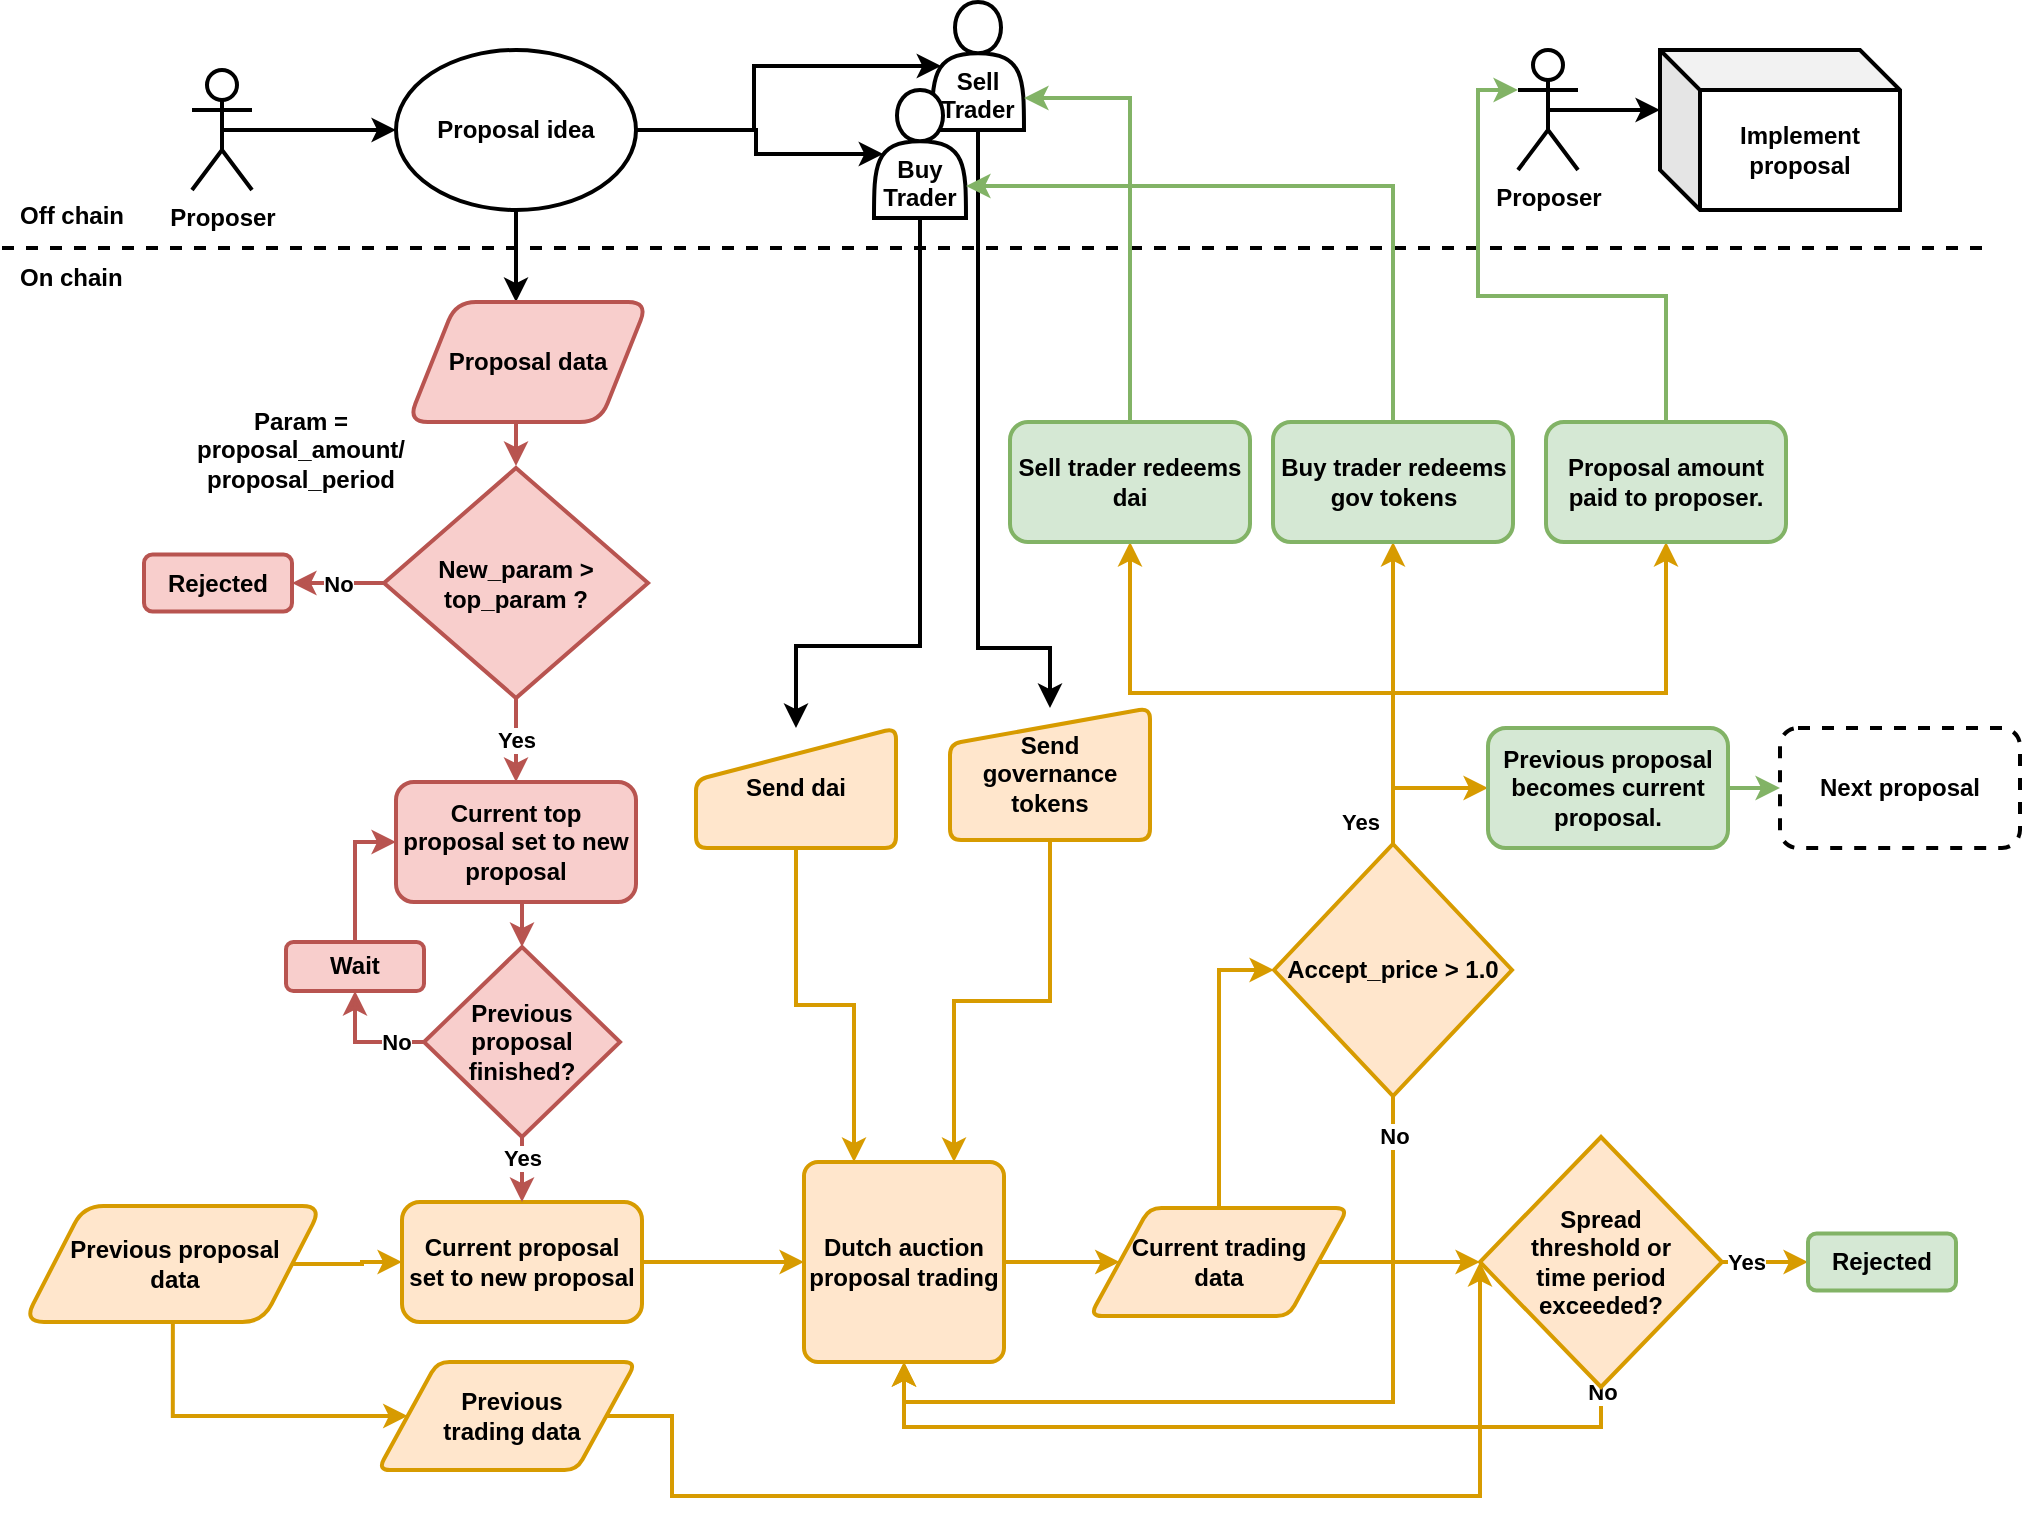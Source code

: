 <mxfile version="12.5.5" type="device"><diagram id="1dLwy39skkXHjC612tYX" name="Page-1"><mxGraphModel dx="1438" dy="584" grid="0" gridSize="10" guides="1" tooltips="1" connect="1" arrows="1" fold="1" page="0" pageScale="1" pageWidth="1100" pageHeight="850" math="0" shadow="0"><root><mxCell id="0"/><mxCell id="1" parent="0"/><mxCell id="cjZaYf4s0NWeWpXHnjf9-36" value="" style="edgeStyle=orthogonalEdgeStyle;rounded=0;orthogonalLoop=1;jettySize=auto;html=1;strokeWidth=2;fontStyle=1;fontFamily=Helvetica;fillColor=#ffe6cc;strokeColor=#d79b00;exitX=1;exitY=0.5;exitDx=0;exitDy=0;" parent="1" source="D7bGIi8rdhHGyxZdiKjN-3" target="cjZaYf4s0NWeWpXHnjf9-35" edge="1"><mxGeometry relative="1" as="geometry"><mxPoint x="98.0" y="773" as="sourcePoint"/></mxGeometry></mxCell><mxCell id="cjZaYf4s0NWeWpXHnjf9-91" style="edgeStyle=orthogonalEdgeStyle;rounded=0;orthogonalLoop=1;jettySize=auto;html=1;exitX=0.5;exitY=1;exitDx=0;exitDy=0;entryX=0;entryY=0.5;entryDx=0;entryDy=0;strokeWidth=2;fontStyle=1;fontFamily=Helvetica;fillColor=#ffe6cc;strokeColor=#d79b00;" parent="1" target="cjZaYf4s0NWeWpXHnjf9-90" edge="1"><mxGeometry relative="1" as="geometry"><mxPoint x="84.4" y="857.4" as="targetPoint"/><Array as="points"><mxPoint x="38" y="850"/></Array><mxPoint x="38.429" y="803.143" as="sourcePoint"/></mxGeometry></mxCell><mxCell id="cjZaYf4s0NWeWpXHnjf9-41" style="edgeStyle=orthogonalEdgeStyle;rounded=0;orthogonalLoop=1;jettySize=auto;html=1;exitX=1;exitY=0.5;exitDx=0;exitDy=0;entryX=0;entryY=0.5;entryDx=0;entryDy=0;strokeWidth=2;fontStyle=1;fontFamily=Helvetica;fillColor=#ffe6cc;strokeColor=#d79b00;" parent="1" source="cjZaYf4s0NWeWpXHnjf9-35" target="cjZaYf4s0NWeWpXHnjf9-40" edge="1"><mxGeometry relative="1" as="geometry"/></mxCell><mxCell id="cjZaYf4s0NWeWpXHnjf9-35" value="Current proposal set to new proposal" style="rounded=1;whiteSpace=wrap;html=1;strokeWidth=2;fontStyle=1;fontFamily=Helvetica;fillColor=#ffe6cc;strokeColor=#d79b00;" parent="1" vertex="1"><mxGeometry x="153" y="743" width="120" height="60" as="geometry"/></mxCell><mxCell id="cjZaYf4s0NWeWpXHnjf9-33" style="edgeStyle=orthogonalEdgeStyle;rounded=0;orthogonalLoop=1;jettySize=auto;html=1;exitX=0.5;exitY=1;exitDx=0;exitDy=0;entryX=0.5;entryY=0;entryDx=0;entryDy=0;strokeWidth=2;fontStyle=1;fontFamily=Helvetica;fillColor=#f8cecc;strokeColor=#b85450;" parent="1" source="cjZaYf4s0NWeWpXHnjf9-1" target="cjZaYf4s0NWeWpXHnjf9-31" edge="1"><mxGeometry relative="1" as="geometry"/></mxCell><mxCell id="cjZaYf4s0NWeWpXHnjf9-1" value="Current top proposal set to new proposal" style="rounded=1;whiteSpace=wrap;html=1;strokeWidth=2;fontStyle=1;fontFamily=Helvetica;fillColor=#f8cecc;strokeColor=#b85450;" parent="1" vertex="1"><mxGeometry x="150" y="533" width="120" height="60" as="geometry"/></mxCell><mxCell id="cjZaYf4s0NWeWpXHnjf9-21" style="edgeStyle=orthogonalEdgeStyle;rounded=0;orthogonalLoop=1;jettySize=auto;html=1;exitX=0.5;exitY=0.5;exitDx=0;exitDy=0;exitPerimeter=0;entryX=0;entryY=0.5;entryDx=0;entryDy=0;strokeWidth=2;fontStyle=1;fontFamily=Helvetica;" parent="1" source="cjZaYf4s0NWeWpXHnjf9-2" target="cjZaYf4s0NWeWpXHnjf9-17" edge="1"><mxGeometry relative="1" as="geometry"/></mxCell><mxCell id="cjZaYf4s0NWeWpXHnjf9-2" value="Proposer" style="shape=umlActor;verticalLabelPosition=bottom;labelBackgroundColor=#ffffff;verticalAlign=top;html=1;outlineConnect=0;strokeWidth=2;fontStyle=1;fontFamily=Helvetica;" parent="1" vertex="1"><mxGeometry x="48" y="177" width="30" height="60" as="geometry"/></mxCell><mxCell id="cjZaYf4s0NWeWpXHnjf9-4" value="" style="line;strokeWidth=2;fillColor=none;align=left;verticalAlign=middle;spacingTop=-1;spacingLeft=3;spacingRight=3;rotatable=0;labelPosition=right;points=[];portConstraint=eastwest;fontSize=12;dashed=1;fontStyle=1;fontFamily=Helvetica;" parent="1" vertex="1"><mxGeometry x="-47" y="262" width="991" height="8" as="geometry"/></mxCell><mxCell id="cjZaYf4s0NWeWpXHnjf9-9" value="Off chain" style="text;strokeColor=none;fillColor=none;spacingLeft=4;spacingRight=4;overflow=hidden;rotatable=0;points=[[0,0.5],[1,0.5]];portConstraint=eastwest;fontSize=12;dashed=1;strokeWidth=2;fontStyle=1;fontFamily=Helvetica;" parent="1" vertex="1"><mxGeometry x="-44" y="236" width="70" height="26" as="geometry"/></mxCell><mxCell id="cjZaYf4s0NWeWpXHnjf9-11" value="On chain&#10;" style="text;strokeColor=none;fillColor=none;spacingLeft=4;spacingRight=4;overflow=hidden;rotatable=0;points=[[0,0.5],[1,0.5]];portConstraint=eastwest;fontSize=12;dashed=1;strokeWidth=2;fontStyle=1;fontFamily=Helvetica;" parent="1" vertex="1"><mxGeometry x="-44" y="267" width="70" height="26" as="geometry"/></mxCell><mxCell id="cjZaYf4s0NWeWpXHnjf9-48" style="edgeStyle=orthogonalEdgeStyle;rounded=0;orthogonalLoop=1;jettySize=auto;html=1;exitX=0.5;exitY=1;exitDx=0;exitDy=0;strokeWidth=2;fontStyle=1;fontFamily=Helvetica;entryX=0.5;entryY=0;entryDx=0;entryDy=0;" parent="1" source="cjZaYf4s0NWeWpXHnjf9-12" target="cjZaYf4s0NWeWpXHnjf9-46" edge="1"><mxGeometry relative="1" as="geometry"><Array as="points"><mxPoint x="441" y="466"/><mxPoint x="477" y="466"/></Array></mxGeometry></mxCell><mxCell id="cjZaYf4s0NWeWpXHnjf9-12" value="&lt;br&gt;&lt;br&gt;Sell Trader" style="shape=actor;whiteSpace=wrap;html=1;strokeWidth=2;fontStyle=1;fontFamily=Helvetica;" parent="1" vertex="1"><mxGeometry x="418" y="143" width="46" height="64" as="geometry"/></mxCell><mxCell id="cjZaYf4s0NWeWpXHnjf9-47" style="edgeStyle=orthogonalEdgeStyle;rounded=0;orthogonalLoop=1;jettySize=auto;html=1;exitX=0.5;exitY=1;exitDx=0;exitDy=0;entryX=0.5;entryY=0;entryDx=0;entryDy=0;strokeWidth=2;fontStyle=1;fontFamily=Helvetica;" parent="1" source="cjZaYf4s0NWeWpXHnjf9-14" target="cjZaYf4s0NWeWpXHnjf9-45" edge="1"><mxGeometry relative="1" as="geometry"><Array as="points"><mxPoint x="412" y="465"/><mxPoint x="350" y="465"/></Array></mxGeometry></mxCell><mxCell id="cjZaYf4s0NWeWpXHnjf9-14" value="&lt;br&gt;&lt;br&gt;Buy Trader" style="shape=actor;whiteSpace=wrap;html=1;strokeWidth=2;fontStyle=1;fontFamily=Helvetica;" parent="1" vertex="1"><mxGeometry x="389" y="187" width="46" height="64" as="geometry"/></mxCell><mxCell id="cjZaYf4s0NWeWpXHnjf9-27" value="No" style="edgeStyle=orthogonalEdgeStyle;rounded=0;orthogonalLoop=1;jettySize=auto;html=1;exitX=0;exitY=0.5;exitDx=0;exitDy=0;entryX=1;entryY=0.5;entryDx=0;entryDy=0;strokeWidth=2;fontStyle=1;fontFamily=Helvetica;fillColor=#f8cecc;strokeColor=#b85450;" parent="1" source="cjZaYf4s0NWeWpXHnjf9-16" target="cjZaYf4s0NWeWpXHnjf9-30" edge="1"><mxGeometry relative="1" as="geometry"><mxPoint x="57.2" y="434" as="targetPoint"/></mxGeometry></mxCell><mxCell id="cjZaYf4s0NWeWpXHnjf9-28" value="Yes" style="edgeStyle=orthogonalEdgeStyle;rounded=0;orthogonalLoop=1;jettySize=auto;html=1;exitX=0.5;exitY=1;exitDx=0;exitDy=0;entryX=0.5;entryY=0;entryDx=0;entryDy=0;strokeWidth=2;fontStyle=1;fontFamily=Helvetica;fillColor=#f8cecc;strokeColor=#b85450;" parent="1" source="cjZaYf4s0NWeWpXHnjf9-16" target="cjZaYf4s0NWeWpXHnjf9-1" edge="1"><mxGeometry relative="1" as="geometry"/></mxCell><mxCell id="cjZaYf4s0NWeWpXHnjf9-16" value="New_param &amp;gt; top_param ?" style="rhombus;whiteSpace=wrap;html=1;strokeWidth=2;fontStyle=1;fontFamily=Helvetica;fillColor=#f8cecc;strokeColor=#b85450;" parent="1" vertex="1"><mxGeometry x="144" y="376" width="132" height="115" as="geometry"/></mxCell><mxCell id="cjZaYf4s0NWeWpXHnjf9-19" style="edgeStyle=orthogonalEdgeStyle;rounded=0;orthogonalLoop=1;jettySize=auto;html=1;exitX=1;exitY=0.5;exitDx=0;exitDy=0;entryX=0.1;entryY=0.5;entryDx=0;entryDy=0;entryPerimeter=0;strokeWidth=2;fontStyle=1;fontFamily=Helvetica;" parent="1" source="cjZaYf4s0NWeWpXHnjf9-17" target="cjZaYf4s0NWeWpXHnjf9-12" edge="1"><mxGeometry relative="1" as="geometry"><Array as="points"><mxPoint x="329" y="207"/><mxPoint x="329" y="175"/></Array></mxGeometry></mxCell><mxCell id="cjZaYf4s0NWeWpXHnjf9-20" style="edgeStyle=orthogonalEdgeStyle;rounded=0;orthogonalLoop=1;jettySize=auto;html=1;exitX=1;exitY=0.5;exitDx=0;exitDy=0;entryX=0.1;entryY=0.5;entryDx=0;entryDy=0;entryPerimeter=0;strokeWidth=2;fontStyle=1;fontFamily=Helvetica;" parent="1" source="cjZaYf4s0NWeWpXHnjf9-17" target="cjZaYf4s0NWeWpXHnjf9-14" edge="1"><mxGeometry relative="1" as="geometry"><Array as="points"><mxPoint x="330" y="207"/><mxPoint x="330" y="219"/></Array></mxGeometry></mxCell><mxCell id="cjZaYf4s0NWeWpXHnjf9-24" style="edgeStyle=orthogonalEdgeStyle;rounded=0;orthogonalLoop=1;jettySize=auto;html=1;exitX=0.5;exitY=1;exitDx=0;exitDy=0;entryX=0.5;entryY=0;entryDx=0;entryDy=0;strokeWidth=2;fontStyle=1;fontFamily=Helvetica;" parent="1" source="cjZaYf4s0NWeWpXHnjf9-17" edge="1"><mxGeometry relative="1" as="geometry"><mxPoint x="210" y="293" as="targetPoint"/></mxGeometry></mxCell><mxCell id="cjZaYf4s0NWeWpXHnjf9-17" value="Proposal idea" style="ellipse;whiteSpace=wrap;html=1;strokeWidth=2;fontStyle=1;fontFamily=Helvetica;" parent="1" vertex="1"><mxGeometry x="150" y="167" width="120" height="80" as="geometry"/></mxCell><mxCell id="cjZaYf4s0NWeWpXHnjf9-26" style="edgeStyle=orthogonalEdgeStyle;rounded=0;orthogonalLoop=1;jettySize=auto;html=1;exitX=0.5;exitY=1;exitDx=0;exitDy=0;strokeWidth=2;fontStyle=1;fontFamily=Helvetica;fillColor=#f8cecc;strokeColor=#b85450;" parent="1" edge="1"><mxGeometry relative="1" as="geometry"><mxPoint x="210" y="375.0" as="targetPoint"/><mxPoint x="210" y="353" as="sourcePoint"/></mxGeometry></mxCell><mxCell id="cjZaYf4s0NWeWpXHnjf9-25" value="Param = proposal_amount/ proposal_period" style="rounded=1;whiteSpace=wrap;html=1;comic=0;strokeColor=none;fillColor=none;strokeWidth=2;fontStyle=1;fontFamily=Helvetica;" parent="1" vertex="1"><mxGeometry x="26" y="348" width="153" height="38" as="geometry"/></mxCell><mxCell id="cjZaYf4s0NWeWpXHnjf9-30" value="Rejected" style="rounded=1;whiteSpace=wrap;html=1;comic=0;strokeWidth=2;fontStyle=1;fontFamily=Helvetica;fillColor=#f8cecc;strokeColor=#b85450;" parent="1" vertex="1"><mxGeometry x="24" y="419.25" width="74" height="28.5" as="geometry"/></mxCell><mxCell id="cjZaYf4s0NWeWpXHnjf9-37" value="Yes" style="edgeStyle=orthogonalEdgeStyle;rounded=0;orthogonalLoop=1;jettySize=auto;html=1;exitX=0.5;exitY=1;exitDx=0;exitDy=0;entryX=0.5;entryY=0;entryDx=0;entryDy=0;strokeWidth=2;fontStyle=1;fontFamily=Helvetica;fillColor=#f8cecc;strokeColor=#b85450;" parent="1" source="cjZaYf4s0NWeWpXHnjf9-31" target="cjZaYf4s0NWeWpXHnjf9-35" edge="1"><mxGeometry x="-0.415" relative="1" as="geometry"><mxPoint y="1" as="offset"/></mxGeometry></mxCell><mxCell id="cjZaYf4s0NWeWpXHnjf9-39" value="No" style="edgeStyle=orthogonalEdgeStyle;rounded=0;orthogonalLoop=1;jettySize=auto;html=1;exitX=0;exitY=0.5;exitDx=0;exitDy=0;entryX=0.5;entryY=1;entryDx=0;entryDy=0;strokeWidth=2;fontStyle=1;fontFamily=Helvetica;fillColor=#f8cecc;strokeColor=#b85450;" parent="1" source="cjZaYf4s0NWeWpXHnjf9-31" target="cjZaYf4s0NWeWpXHnjf9-38" edge="1"><mxGeometry x="-0.539" relative="1" as="geometry"><mxPoint as="offset"/></mxGeometry></mxCell><mxCell id="cjZaYf4s0NWeWpXHnjf9-31" value="Previous proposal finished?" style="rhombus;whiteSpace=wrap;html=1;comic=0;strokeWidth=2;fontStyle=1;fontFamily=Helvetica;fillColor=#f8cecc;strokeColor=#b85450;" parent="1" vertex="1"><mxGeometry x="164" y="615.5" width="98" height="95" as="geometry"/></mxCell><mxCell id="cjZaYf4s0NWeWpXHnjf9-88" style="edgeStyle=orthogonalEdgeStyle;rounded=0;orthogonalLoop=1;jettySize=auto;html=1;exitX=0.5;exitY=0;exitDx=0;exitDy=0;entryX=0;entryY=0.5;entryDx=0;entryDy=0;strokeWidth=2;fontStyle=1;fontFamily=Helvetica;fillColor=#f8cecc;strokeColor=#b85450;" parent="1" source="cjZaYf4s0NWeWpXHnjf9-38" target="cjZaYf4s0NWeWpXHnjf9-1" edge="1"><mxGeometry relative="1" as="geometry"/></mxCell><mxCell id="cjZaYf4s0NWeWpXHnjf9-38" value="Wait" style="rounded=1;whiteSpace=wrap;html=1;comic=0;strokeWidth=2;fontStyle=1;fontFamily=Helvetica;fillColor=#f8cecc;strokeColor=#b85450;" parent="1" vertex="1"><mxGeometry x="95" y="613" width="69" height="24.5" as="geometry"/></mxCell><mxCell id="cjZaYf4s0NWeWpXHnjf9-51" style="edgeStyle=orthogonalEdgeStyle;rounded=0;orthogonalLoop=1;jettySize=auto;html=1;exitX=1;exitY=0.5;exitDx=0;exitDy=0;entryX=0;entryY=0.5;entryDx=0;entryDy=0;strokeWidth=2;fontStyle=1;fontFamily=Helvetica;fillColor=#ffe6cc;strokeColor=#d79b00;" parent="1" source="cjZaYf4s0NWeWpXHnjf9-40" target="cjZaYf4s0NWeWpXHnjf9-44" edge="1"><mxGeometry relative="1" as="geometry"/></mxCell><mxCell id="cjZaYf4s0NWeWpXHnjf9-40" value="Dutch auction proposal trading" style="rounded=1;whiteSpace=wrap;html=1;absoluteArcSize=1;arcSize=14;strokeWidth=2;comic=0;fontStyle=1;fontFamily=Helvetica;fillColor=#ffe6cc;strokeColor=#d79b00;" parent="1" vertex="1"><mxGeometry x="354" y="723" width="100" height="100" as="geometry"/></mxCell><mxCell id="cjZaYf4s0NWeWpXHnjf9-68" style="edgeStyle=orthogonalEdgeStyle;rounded=0;orthogonalLoop=1;jettySize=auto;html=1;exitX=0.5;exitY=0;exitDx=0;exitDy=0;entryX=0;entryY=0.5;entryDx=0;entryDy=0;strokeWidth=2;fontStyle=1;fontFamily=Helvetica;fillColor=#ffe6cc;strokeColor=#d79b00;" parent="1" source="cjZaYf4s0NWeWpXHnjf9-44" target="cjZaYf4s0NWeWpXHnjf9-52" edge="1"><mxGeometry relative="1" as="geometry"/></mxCell><mxCell id="cjZaYf4s0NWeWpXHnjf9-71" style="edgeStyle=orthogonalEdgeStyle;rounded=0;orthogonalLoop=1;jettySize=auto;html=1;exitX=1;exitY=0.5;exitDx=0;exitDy=0;entryX=0;entryY=0.5;entryDx=0;entryDy=0;strokeWidth=2;fontStyle=1;fontFamily=Helvetica;fillColor=#ffe6cc;strokeColor=#d79b00;" parent="1" source="cjZaYf4s0NWeWpXHnjf9-44" target="cjZaYf4s0NWeWpXHnjf9-70" edge="1"><mxGeometry relative="1" as="geometry"/></mxCell><mxCell id="cjZaYf4s0NWeWpXHnjf9-44" value="Current trading data" style="shape=parallelogram;html=1;strokeWidth=2;perimeter=parallelogramPerimeter;whiteSpace=wrap;rounded=1;arcSize=12;size=0.23;comic=0;spacingLeft=15;spacingRight=15;fontStyle=1;fontFamily=Helvetica;fillColor=#ffe6cc;strokeColor=#d79b00;" parent="1" vertex="1"><mxGeometry x="497" y="746" width="129" height="54" as="geometry"/></mxCell><mxCell id="cjZaYf4s0NWeWpXHnjf9-49" style="edgeStyle=orthogonalEdgeStyle;rounded=0;orthogonalLoop=1;jettySize=auto;html=1;exitX=0.5;exitY=1;exitDx=0;exitDy=0;entryX=0.25;entryY=0;entryDx=0;entryDy=0;strokeWidth=2;fontStyle=1;fontFamily=Helvetica;fillColor=#ffe6cc;strokeColor=#d79b00;" parent="1" source="cjZaYf4s0NWeWpXHnjf9-45" target="cjZaYf4s0NWeWpXHnjf9-40" edge="1"><mxGeometry relative="1" as="geometry"/></mxCell><mxCell id="cjZaYf4s0NWeWpXHnjf9-45" value="Send dai" style="html=1;strokeWidth=2;shape=manualInput;whiteSpace=wrap;rounded=1;size=26;arcSize=11;comic=0;fontStyle=1;fontFamily=Helvetica;fillColor=#ffe6cc;strokeColor=#d79b00;" parent="1" vertex="1"><mxGeometry x="300" y="506" width="100" height="60" as="geometry"/></mxCell><mxCell id="cjZaYf4s0NWeWpXHnjf9-50" style="edgeStyle=orthogonalEdgeStyle;rounded=0;orthogonalLoop=1;jettySize=auto;html=1;exitX=0.5;exitY=1;exitDx=0;exitDy=0;entryX=0.75;entryY=0;entryDx=0;entryDy=0;strokeWidth=2;fontStyle=1;fontFamily=Helvetica;fillColor=#ffe6cc;strokeColor=#d79b00;" parent="1" source="cjZaYf4s0NWeWpXHnjf9-46" target="cjZaYf4s0NWeWpXHnjf9-40" edge="1"><mxGeometry relative="1" as="geometry"/></mxCell><mxCell id="cjZaYf4s0NWeWpXHnjf9-46" value="Send governance tokens" style="html=1;strokeWidth=2;shape=manualInput;whiteSpace=wrap;rounded=1;size=18;arcSize=11;comic=0;fontStyle=1;fontFamily=Helvetica;fillColor=#ffe6cc;strokeColor=#d79b00;" parent="1" vertex="1"><mxGeometry x="427" y="496" width="100" height="66" as="geometry"/></mxCell><mxCell id="cjZaYf4s0NWeWpXHnjf9-54" value="No" style="edgeStyle=orthogonalEdgeStyle;rounded=0;orthogonalLoop=1;jettySize=auto;html=1;exitX=0.5;exitY=1;exitDx=0;exitDy=0;entryX=0.5;entryY=1;entryDx=0;entryDy=0;strokeWidth=2;fontStyle=1;fontFamily=Helvetica;fillColor=#ffe6cc;strokeColor=#d79b00;" parent="1" source="cjZaYf4s0NWeWpXHnjf9-52" target="cjZaYf4s0NWeWpXHnjf9-40" edge="1"><mxGeometry x="-0.904" relative="1" as="geometry"><mxPoint as="offset"/></mxGeometry></mxCell><mxCell id="cjZaYf4s0NWeWpXHnjf9-64" style="edgeStyle=orthogonalEdgeStyle;rounded=0;orthogonalLoop=1;jettySize=auto;html=1;exitX=0.5;exitY=0;exitDx=0;exitDy=0;entryX=0.5;entryY=1;entryDx=0;entryDy=0;strokeWidth=2;fontStyle=1;fontFamily=Helvetica;fillColor=#ffe6cc;strokeColor=#d79b00;" parent="1" source="cjZaYf4s0NWeWpXHnjf9-52" target="cjZaYf4s0NWeWpXHnjf9-59" edge="1"><mxGeometry relative="1" as="geometry"/></mxCell><mxCell id="cjZaYf4s0NWeWpXHnjf9-65" style="edgeStyle=orthogonalEdgeStyle;rounded=0;orthogonalLoop=1;jettySize=auto;html=1;exitX=0.5;exitY=0;exitDx=0;exitDy=0;entryX=0.5;entryY=1;entryDx=0;entryDy=0;strokeWidth=2;fontStyle=1;fontFamily=Helvetica;fillColor=#ffe6cc;strokeColor=#d79b00;" parent="1" source="cjZaYf4s0NWeWpXHnjf9-52" target="cjZaYf4s0NWeWpXHnjf9-60" edge="1"><mxGeometry relative="1" as="geometry"/></mxCell><mxCell id="cjZaYf4s0NWeWpXHnjf9-85" value="Yes" style="edgeStyle=orthogonalEdgeStyle;rounded=0;orthogonalLoop=1;jettySize=auto;html=1;exitX=0.5;exitY=0;exitDx=0;exitDy=0;entryX=0;entryY=0.5;entryDx=0;entryDy=0;strokeWidth=2;fontStyle=1;fontFamily=Helvetica;fillColor=#ffe6cc;strokeColor=#d79b00;" parent="1" source="cjZaYf4s0NWeWpXHnjf9-52" target="cjZaYf4s0NWeWpXHnjf9-58" edge="1"><mxGeometry x="-0.715" y="17" relative="1" as="geometry"><mxPoint as="offset"/></mxGeometry></mxCell><mxCell id="cjZaYf4s0NWeWpXHnjf9-104" style="edgeStyle=orthogonalEdgeStyle;rounded=0;orthogonalLoop=1;jettySize=auto;html=1;exitX=0.5;exitY=0;exitDx=0;exitDy=0;entryX=0.5;entryY=1;entryDx=0;entryDy=0;strokeWidth=2;fontFamily=Helvetica;fillColor=#ffe6cc;strokeColor=#d79b00;" parent="1" source="cjZaYf4s0NWeWpXHnjf9-52" target="cjZaYf4s0NWeWpXHnjf9-101" edge="1"><mxGeometry relative="1" as="geometry"/></mxCell><mxCell id="cjZaYf4s0NWeWpXHnjf9-52" value="Accept_price &amp;gt; 1.0" style="rhombus;whiteSpace=wrap;html=1;comic=0;strokeWidth=2;fontStyle=1;fontFamily=Helvetica;fillColor=#ffe6cc;strokeColor=#d79b00;" parent="1" vertex="1"><mxGeometry x="589" y="564" width="119" height="126" as="geometry"/></mxCell><mxCell id="cjZaYf4s0NWeWpXHnjf9-95" style="edgeStyle=orthogonalEdgeStyle;rounded=0;orthogonalLoop=1;jettySize=auto;html=1;exitX=1;exitY=0.5;exitDx=0;exitDy=0;entryX=0;entryY=0.5;entryDx=0;entryDy=0;strokeWidth=2;fontStyle=1;fontFamily=Helvetica;fillColor=#d5e8d4;strokeColor=#82b366;" parent="1" source="cjZaYf4s0NWeWpXHnjf9-58" target="cjZaYf4s0NWeWpXHnjf9-94" edge="1"><mxGeometry relative="1" as="geometry"/></mxCell><mxCell id="cjZaYf4s0NWeWpXHnjf9-58" value="Previous proposal becomes current proposal." style="rounded=1;whiteSpace=wrap;html=1;comic=0;strokeWidth=2;fontStyle=1;fontFamily=Helvetica;fillColor=#d5e8d4;strokeColor=#82b366;" parent="1" vertex="1"><mxGeometry x="696" y="506" width="120" height="60" as="geometry"/></mxCell><mxCell id="cjZaYf4s0NWeWpXHnjf9-80" style="edgeStyle=orthogonalEdgeStyle;rounded=0;orthogonalLoop=1;jettySize=auto;html=1;exitX=0.5;exitY=0;exitDx=0;exitDy=0;entryX=0;entryY=0.333;entryDx=0;entryDy=0;entryPerimeter=0;strokeWidth=2;fontStyle=1;fontFamily=Helvetica;fillColor=#d5e8d4;strokeColor=#82b366;" parent="1" source="cjZaYf4s0NWeWpXHnjf9-59" target="cjZaYf4s0NWeWpXHnjf9-77" edge="1"><mxGeometry relative="1" as="geometry"/></mxCell><mxCell id="cjZaYf4s0NWeWpXHnjf9-59" value="Proposal amount paid to proposer." style="rounded=1;whiteSpace=wrap;html=1;comic=0;strokeWidth=2;fontStyle=1;fontFamily=Helvetica;fillColor=#d5e8d4;strokeColor=#82b366;" parent="1" vertex="1"><mxGeometry x="725" y="353" width="120" height="60" as="geometry"/></mxCell><mxCell id="cjZaYf4s0NWeWpXHnjf9-86" style="edgeStyle=orthogonalEdgeStyle;rounded=0;orthogonalLoop=1;jettySize=auto;html=1;exitX=0.5;exitY=0;exitDx=0;exitDy=0;entryX=1;entryY=0.75;entryDx=0;entryDy=0;strokeWidth=2;fontStyle=1;fontFamily=Helvetica;fillColor=#d5e8d4;strokeColor=#82b366;" parent="1" source="cjZaYf4s0NWeWpXHnjf9-60" target="cjZaYf4s0NWeWpXHnjf9-12" edge="1"><mxGeometry relative="1" as="geometry"/></mxCell><mxCell id="cjZaYf4s0NWeWpXHnjf9-60" value="Sell trader redeems dai" style="rounded=1;whiteSpace=wrap;html=1;comic=0;strokeWidth=2;fontStyle=1;fontFamily=Helvetica;fillColor=#d5e8d4;strokeColor=#82b366;" parent="1" vertex="1"><mxGeometry x="457" y="353" width="120" height="60" as="geometry"/></mxCell><mxCell id="cjZaYf4s0NWeWpXHnjf9-103" style="edgeStyle=orthogonalEdgeStyle;rounded=0;orthogonalLoop=1;jettySize=auto;html=1;exitX=0.5;exitY=0;exitDx=0;exitDy=0;strokeWidth=2;fontFamily=Helvetica;entryX=1;entryY=0.75;entryDx=0;entryDy=0;fillColor=#d5e8d4;strokeColor=#82b366;" parent="1" source="cjZaYf4s0NWeWpXHnjf9-101" target="cjZaYf4s0NWeWpXHnjf9-14" edge="1"><mxGeometry relative="1" as="geometry"><mxPoint x="593.2" y="162.2" as="targetPoint"/></mxGeometry></mxCell><mxCell id="cjZaYf4s0NWeWpXHnjf9-101" value="Buy trader redeems gov tokens" style="rounded=1;whiteSpace=wrap;html=1;comic=0;strokeWidth=2;fontStyle=1;fontFamily=Helvetica;fillColor=#d5e8d4;strokeColor=#82b366;" parent="1" vertex="1"><mxGeometry x="588.5" y="353" width="120" height="60" as="geometry"/></mxCell><mxCell id="cjZaYf4s0NWeWpXHnjf9-72" value="No" style="edgeStyle=orthogonalEdgeStyle;rounded=0;orthogonalLoop=1;jettySize=auto;html=1;exitX=0.5;exitY=1;exitDx=0;exitDy=0;entryX=0.5;entryY=1;entryDx=0;entryDy=0;strokeWidth=2;fontStyle=1;fontFamily=Helvetica;fillColor=#ffe6cc;strokeColor=#d79b00;" parent="1" source="cjZaYf4s0NWeWpXHnjf9-70" target="cjZaYf4s0NWeWpXHnjf9-40" edge="1"><mxGeometry x="-0.9" y="-18" relative="1" as="geometry"><mxPoint as="offset"/></mxGeometry></mxCell><mxCell id="cjZaYf4s0NWeWpXHnjf9-75" value="Yes" style="edgeStyle=orthogonalEdgeStyle;rounded=0;orthogonalLoop=1;jettySize=auto;html=1;exitX=1;exitY=0.5;exitDx=0;exitDy=0;entryX=0;entryY=0.5;entryDx=0;entryDy=0;strokeWidth=2;fontStyle=1;fontFamily=Helvetica;fillColor=#ffe6cc;strokeColor=#d79b00;" parent="1" source="cjZaYf4s0NWeWpXHnjf9-70" target="cjZaYf4s0NWeWpXHnjf9-74" edge="1"><mxGeometry x="-0.442" relative="1" as="geometry"><mxPoint as="offset"/></mxGeometry></mxCell><mxCell id="cjZaYf4s0NWeWpXHnjf9-70" value="Spread threshold or time period exceeded?" style="rhombus;whiteSpace=wrap;html=1;comic=0;spacingTop=0;spacingLeft=14;spacingRight=14;strokeWidth=2;fontStyle=1;fontFamily=Helvetica;fillColor=#ffe6cc;strokeColor=#d79b00;" parent="1" vertex="1"><mxGeometry x="692" y="710.5" width="121" height="125" as="geometry"/></mxCell><mxCell id="cjZaYf4s0NWeWpXHnjf9-74" value="Rejected" style="rounded=1;whiteSpace=wrap;html=1;comic=0;strokeWidth=2;fontStyle=1;fontFamily=Helvetica;fillColor=#d5e8d4;strokeColor=#82b366;" parent="1" vertex="1"><mxGeometry x="856" y="758.75" width="74" height="28.5" as="geometry"/></mxCell><mxCell id="cjZaYf4s0NWeWpXHnjf9-97" style="edgeStyle=orthogonalEdgeStyle;rounded=0;orthogonalLoop=1;jettySize=auto;html=1;exitX=0.5;exitY=0.5;exitDx=0;exitDy=0;exitPerimeter=0;entryX=0;entryY=0;entryDx=0;entryDy=30;entryPerimeter=0;strokeWidth=2;fontFamily=Helvetica;" parent="1" source="cjZaYf4s0NWeWpXHnjf9-77" target="cjZaYf4s0NWeWpXHnjf9-84" edge="1"><mxGeometry relative="1" as="geometry"/></mxCell><mxCell id="cjZaYf4s0NWeWpXHnjf9-77" value="Proposer" style="shape=umlActor;verticalLabelPosition=bottom;labelBackgroundColor=#ffffff;verticalAlign=top;html=1;outlineConnect=0;strokeWidth=2;fontStyle=1;fontFamily=Helvetica;" parent="1" vertex="1"><mxGeometry x="711" y="167" width="30" height="60" as="geometry"/></mxCell><mxCell id="cjZaYf4s0NWeWpXHnjf9-84" value="Implement proposal" style="shape=cube;whiteSpace=wrap;html=1;boundedLbl=1;backgroundOutline=1;darkOpacity=0.05;darkOpacity2=0.1;comic=0;fillColor=none;strokeWidth=2;fontStyle=1;fontFamily=Helvetica;" parent="1" vertex="1"><mxGeometry x="782" y="167" width="120" height="80" as="geometry"/></mxCell><mxCell id="cjZaYf4s0NWeWpXHnjf9-92" style="edgeStyle=orthogonalEdgeStyle;rounded=0;orthogonalLoop=1;jettySize=auto;html=1;exitX=1;exitY=0.5;exitDx=0;exitDy=0;entryX=0;entryY=0.5;entryDx=0;entryDy=0;strokeWidth=2;fontStyle=1;fontFamily=Helvetica;fillColor=#ffe6cc;strokeColor=#d79b00;" parent="1" source="cjZaYf4s0NWeWpXHnjf9-90" target="cjZaYf4s0NWeWpXHnjf9-70" edge="1"><mxGeometry relative="1" as="geometry"><Array as="points"><mxPoint x="288" y="850"/><mxPoint x="288" y="890"/><mxPoint x="692" y="890"/></Array></mxGeometry></mxCell><mxCell id="cjZaYf4s0NWeWpXHnjf9-90" value="Previous trading data" style="shape=parallelogram;html=1;strokeWidth=2;perimeter=parallelogramPerimeter;whiteSpace=wrap;rounded=1;arcSize=12;size=0.23;comic=0;spacingLeft=20;spacingRight=15;fontStyle=1;fontFamily=Helvetica;fillColor=#ffe6cc;strokeColor=#d79b00;" parent="1" vertex="1"><mxGeometry x="141" y="823" width="129" height="54" as="geometry"/></mxCell><mxCell id="cjZaYf4s0NWeWpXHnjf9-94" value="Next proposal" style="rounded=1;whiteSpace=wrap;html=1;comic=0;fillColor=none;dashed=1;strokeWidth=2;fontStyle=1;fontFamily=Helvetica;" parent="1" vertex="1"><mxGeometry x="842" y="506" width="120" height="60" as="geometry"/></mxCell><mxCell id="D7bGIi8rdhHGyxZdiKjN-1" value="&lt;span style=&quot;font-weight: 700 ; white-space: normal&quot;&gt;Proposal data&lt;/span&gt;" style="shape=parallelogram;perimeter=parallelogramPerimeter;whiteSpace=wrap;html=1;fillColor=#f8cecc;strokeColor=#b85450;strokeWidth=2;rounded=1;" vertex="1" parent="1"><mxGeometry x="156" y="293" width="120" height="60" as="geometry"/></mxCell><mxCell id="D7bGIi8rdhHGyxZdiKjN-3" value="&lt;span style=&quot;font-weight: 700 ; white-space: normal&quot;&gt;Previous proposal data&lt;/span&gt;" style="shape=parallelogram;perimeter=parallelogramPerimeter;whiteSpace=wrap;html=1;fillColor=#ffe6cc;strokeColor=#d79b00;strokeWidth=2;rounded=1;spacingLeft=18;spacingRight=16;" vertex="1" parent="1"><mxGeometry x="-36" y="745" width="149" height="58" as="geometry"/></mxCell></root></mxGraphModel></diagram></mxfile>